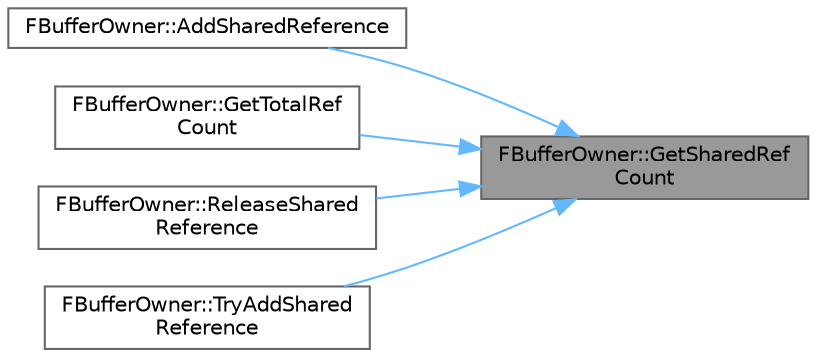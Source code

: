 digraph "FBufferOwner::GetSharedRefCount"
{
 // INTERACTIVE_SVG=YES
 // LATEX_PDF_SIZE
  bgcolor="transparent";
  edge [fontname=Helvetica,fontsize=10,labelfontname=Helvetica,labelfontsize=10];
  node [fontname=Helvetica,fontsize=10,shape=box,height=0.2,width=0.4];
  rankdir="RL";
  Node1 [id="Node000001",label="FBufferOwner::GetSharedRef\lCount",height=0.2,width=0.4,color="gray40", fillcolor="grey60", style="filled", fontcolor="black",tooltip=" "];
  Node1 -> Node2 [id="edge1_Node000001_Node000002",dir="back",color="steelblue1",style="solid",tooltip=" "];
  Node2 [id="Node000002",label="FBufferOwner::AddSharedReference",height=0.2,width=0.4,color="grey40", fillcolor="white", style="filled",URL="$d3/d0f/classFBufferOwner.html#a1214f4093ed965e742a2ae4d50784e68",tooltip=" "];
  Node1 -> Node3 [id="edge2_Node000001_Node000003",dir="back",color="steelblue1",style="solid",tooltip=" "];
  Node3 [id="Node000003",label="FBufferOwner::GetTotalRef\lCount",height=0.2,width=0.4,color="grey40", fillcolor="white", style="filled",URL="$d3/d0f/classFBufferOwner.html#adc4418898e23432937839ce2bff3f4e6",tooltip=" "];
  Node1 -> Node4 [id="edge3_Node000001_Node000004",dir="back",color="steelblue1",style="solid",tooltip=" "];
  Node4 [id="Node000004",label="FBufferOwner::ReleaseShared\lReference",height=0.2,width=0.4,color="grey40", fillcolor="white", style="filled",URL="$d3/d0f/classFBufferOwner.html#a3e0ad05bad54fc2dc2565ffba3a5b57a",tooltip=" "];
  Node1 -> Node5 [id="edge4_Node000001_Node000005",dir="back",color="steelblue1",style="solid",tooltip=" "];
  Node5 [id="Node000005",label="FBufferOwner::TryAddShared\lReference",height=0.2,width=0.4,color="grey40", fillcolor="white", style="filled",URL="$d3/d0f/classFBufferOwner.html#a202268ca09c5f8bca629221dc531dc10",tooltip=" "];
}
